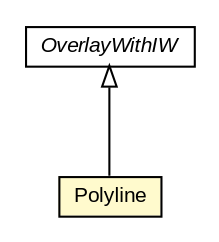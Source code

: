 #!/usr/local/bin/dot
#
# Class diagram 
# Generated by UMLGraph version R5_6-24-gf6e263 (http://www.umlgraph.org/)
#

digraph G {
	edge [fontname="arial",fontsize=10,labelfontname="arial",labelfontsize=10];
	node [fontname="arial",fontsize=10,shape=plaintext];
	nodesep=0.25;
	ranksep=0.5;
	// org.osmdroid.views.overlay.OverlayWithIW
	c28869 [label=<<table title="org.osmdroid.views.overlay.OverlayWithIW" border="0" cellborder="1" cellspacing="0" cellpadding="2" port="p" href="./OverlayWithIW.html">
		<tr><td><table border="0" cellspacing="0" cellpadding="1">
<tr><td align="center" balign="center"><font face="arial italic"> OverlayWithIW </font></td></tr>
		</table></td></tr>
		</table>>, URL="./OverlayWithIW.html", fontname="arial", fontcolor="black", fontsize=10.0];
	// org.osmdroid.views.overlay.Polyline
	c28873 [label=<<table title="org.osmdroid.views.overlay.Polyline" border="0" cellborder="1" cellspacing="0" cellpadding="2" port="p" bgcolor="lemonChiffon" href="./Polyline.html">
		<tr><td><table border="0" cellspacing="0" cellpadding="1">
<tr><td align="center" balign="center"> Polyline </td></tr>
		</table></td></tr>
		</table>>, URL="./Polyline.html", fontname="arial", fontcolor="black", fontsize=10.0];
	//org.osmdroid.views.overlay.Polyline extends org.osmdroid.views.overlay.OverlayWithIW
	c28869:p -> c28873:p [dir=back,arrowtail=empty];
}

